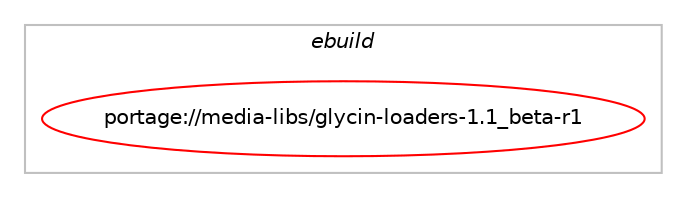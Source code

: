 digraph prolog {

# *************
# Graph options
# *************

newrank=true;
concentrate=true;
compound=true;
graph [rankdir=LR,fontname=Helvetica,fontsize=10,ranksep=1.5];#, ranksep=2.5, nodesep=0.2];
edge  [arrowhead=vee];
node  [fontname=Helvetica,fontsize=10];

# **********
# The ebuild
# **********

subgraph cluster_leftcol {
color=gray;
label=<<i>ebuild</i>>;
id [label="portage://media-libs/glycin-loaders-1.1_beta-r1", color=red, width=4, href="../media-libs/glycin-loaders-1.1_beta-r1.svg"];
}

# ****************
# The dependencies
# ****************

subgraph cluster_midcol {
color=gray;
label=<<i>dependencies</i>>;
subgraph cluster_compile {
fillcolor="#eeeeee";
style=filled;
label=<<i>compile</i>>;
# *** BEGIN UNKNOWN DEPENDENCY TYPE (TODO) ***
# id -> equal(use_conditional_group(positive,heif,portage://media-libs/glycin-loaders-1.1_beta-r1,[package_dependency(portage://media-libs/glycin-loaders-1.1_beta-r1,install,no,media-libs,libheif,greaterequal,[1.17.0,,,1.17.0],any_same_slot,[])]))
# *** END UNKNOWN DEPENDENCY TYPE (TODO) ***

# *** BEGIN UNKNOWN DEPENDENCY TYPE (TODO) ***
# id -> equal(use_conditional_group(positive,jpegxl,portage://media-libs/glycin-loaders-1.1_beta-r1,[package_dependency(portage://media-libs/glycin-loaders-1.1_beta-r1,install,no,media-libs,libjxl,greaterequal,[0.10.0,,,0.10.0],any_same_slot,[])]))
# *** END UNKNOWN DEPENDENCY TYPE (TODO) ***

# *** BEGIN UNKNOWN DEPENDENCY TYPE (TODO) ***
# id -> equal(use_conditional_group(positive,svg,portage://media-libs/glycin-loaders-1.1_beta-r1,[package_dependency(portage://media-libs/glycin-loaders-1.1_beta-r1,install,no,gnome-base,librsvg,greaterequal,[2.52.0,,,2.52.0],[slot(2)],[]),package_dependency(portage://media-libs/glycin-loaders-1.1_beta-r1,install,no,x11-libs,cairo,greaterequal,[1.17.0,,,1.17.0],[],[])]))
# *** END UNKNOWN DEPENDENCY TYPE (TODO) ***

# *** BEGIN UNKNOWN DEPENDENCY TYPE (TODO) ***
# id -> equal(use_conditional_group(positive,test,portage://media-libs/glycin-loaders-1.1_beta-r1,[package_dependency(portage://media-libs/glycin-loaders-1.1_beta-r1,install,no,gui-libs,gtk,greaterequal,[4.12.0,,,4.12.0],[slot(4)],[]),package_dependency(portage://media-libs/glycin-loaders-1.1_beta-r1,install,no,media-libs,lcms,greaterequal,[2.14,,,2.14],[slot(2)],[])]))
# *** END UNKNOWN DEPENDENCY TYPE (TODO) ***

# *** BEGIN UNKNOWN DEPENDENCY TYPE (TODO) ***
# id -> equal(package_dependency(portage://media-libs/glycin-loaders-1.1_beta-r1,install,no,dev-libs,glib,greaterequal,[2.60,,,2.60],[slot(2)],[]))
# *** END UNKNOWN DEPENDENCY TYPE (TODO) ***

# *** BEGIN UNKNOWN DEPENDENCY TYPE (TODO) ***
# id -> equal(package_dependency(portage://media-libs/glycin-loaders-1.1_beta-r1,install,no,sys-libs,libseccomp,greaterequal,[2.5.0,,,2.5.0],[],[]))
# *** END UNKNOWN DEPENDENCY TYPE (TODO) ***

}
subgraph cluster_compileandrun {
fillcolor="#eeeeee";
style=filled;
label=<<i>compile and run</i>>;
}
subgraph cluster_run {
fillcolor="#eeeeee";
style=filled;
label=<<i>run</i>>;
# *** BEGIN UNKNOWN DEPENDENCY TYPE (TODO) ***
# id -> equal(use_conditional_group(positive,heif,portage://media-libs/glycin-loaders-1.1_beta-r1,[package_dependency(portage://media-libs/glycin-loaders-1.1_beta-r1,run,no,media-libs,libheif,greaterequal,[1.17.0,,,1.17.0],any_same_slot,[])]))
# *** END UNKNOWN DEPENDENCY TYPE (TODO) ***

# *** BEGIN UNKNOWN DEPENDENCY TYPE (TODO) ***
# id -> equal(use_conditional_group(positive,jpegxl,portage://media-libs/glycin-loaders-1.1_beta-r1,[package_dependency(portage://media-libs/glycin-loaders-1.1_beta-r1,run,no,media-libs,libjxl,greaterequal,[0.10.0,,,0.10.0],any_same_slot,[])]))
# *** END UNKNOWN DEPENDENCY TYPE (TODO) ***

# *** BEGIN UNKNOWN DEPENDENCY TYPE (TODO) ***
# id -> equal(use_conditional_group(positive,svg,portage://media-libs/glycin-loaders-1.1_beta-r1,[package_dependency(portage://media-libs/glycin-loaders-1.1_beta-r1,run,no,gnome-base,librsvg,greaterequal,[2.52.0,,,2.52.0],[slot(2)],[]),package_dependency(portage://media-libs/glycin-loaders-1.1_beta-r1,run,no,x11-libs,cairo,greaterequal,[1.17.0,,,1.17.0],[],[])]))
# *** END UNKNOWN DEPENDENCY TYPE (TODO) ***

# *** BEGIN UNKNOWN DEPENDENCY TYPE (TODO) ***
# id -> equal(package_dependency(portage://media-libs/glycin-loaders-1.1_beta-r1,run,no,dev-libs,glib,greaterequal,[2.60,,,2.60],[slot(2)],[]))
# *** END UNKNOWN DEPENDENCY TYPE (TODO) ***

# *** BEGIN UNKNOWN DEPENDENCY TYPE (TODO) ***
# id -> equal(package_dependency(portage://media-libs/glycin-loaders-1.1_beta-r1,run,no,sys-libs,libseccomp,greaterequal,[2.5.0,,,2.5.0],[],[]))
# *** END UNKNOWN DEPENDENCY TYPE (TODO) ***

}
}

# **************
# The candidates
# **************

subgraph cluster_choices {
rank=same;
color=gray;
label=<<i>candidates</i>>;

}

}
